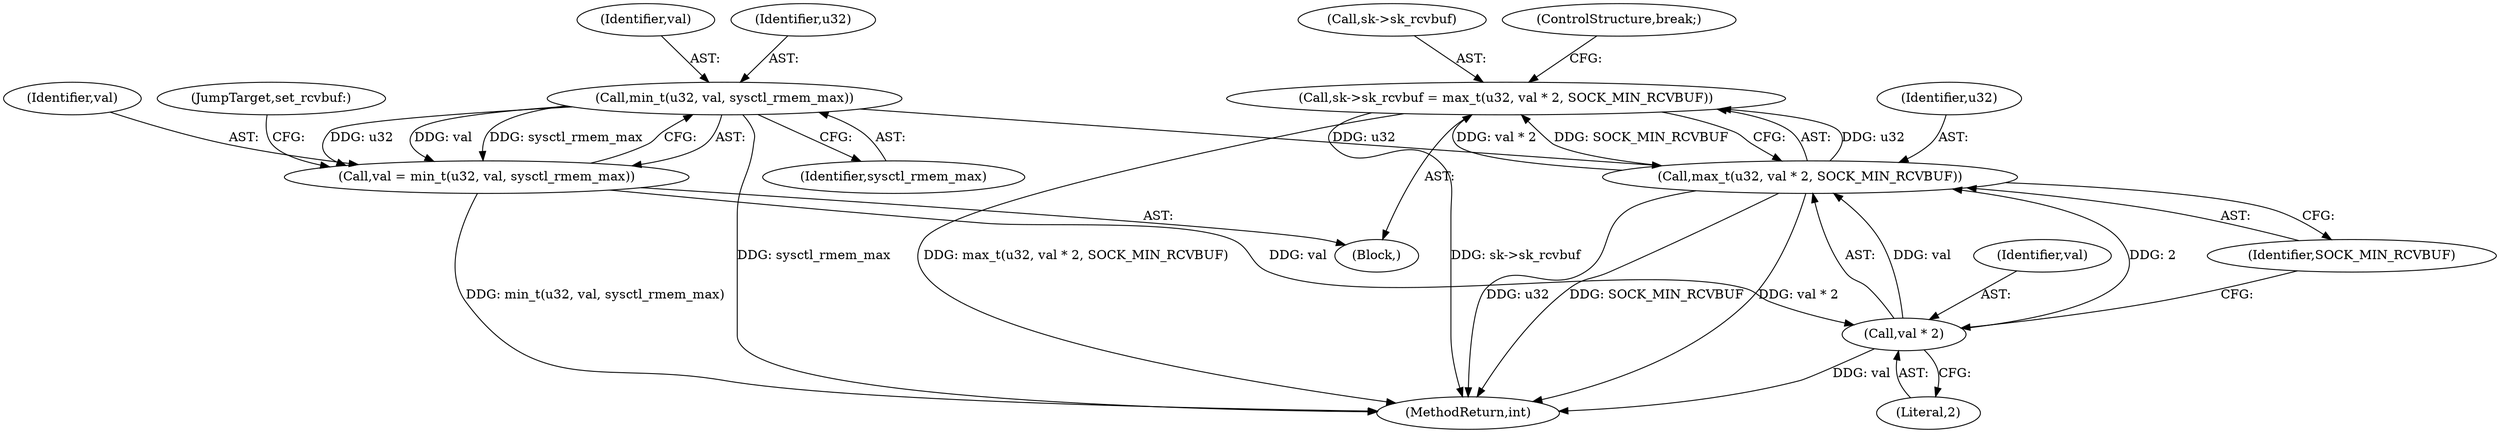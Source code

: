 digraph "0_linux_3e10986d1d698140747fcfc2761ec9cb64c1d582@pointer" {
"1000263" [label="(Call,sk->sk_rcvbuf = max_t(u32, val * 2, SOCK_MIN_RCVBUF))"];
"1000267" [label="(Call,max_t(u32, val * 2, SOCK_MIN_RCVBUF))"];
"1000253" [label="(Call,min_t(u32, val, sysctl_rmem_max))"];
"1000269" [label="(Call,val * 2)"];
"1000251" [label="(Call,val = min_t(u32, val, sysctl_rmem_max))"];
"1000268" [label="(Identifier,u32)"];
"1000270" [label="(Identifier,val)"];
"1000253" [label="(Call,min_t(u32, val, sysctl_rmem_max))"];
"1000269" [label="(Call,val * 2)"];
"1000255" [label="(Identifier,val)"];
"1000267" [label="(Call,max_t(u32, val * 2, SOCK_MIN_RCVBUF))"];
"1000264" [label="(Call,sk->sk_rcvbuf)"];
"1000252" [label="(Identifier,val)"];
"1000271" [label="(Literal,2)"];
"1000257" [label="(JumpTarget,set_rcvbuf:)"];
"1000251" [label="(Call,val = min_t(u32, val, sysctl_rmem_max))"];
"1000263" [label="(Call,sk->sk_rcvbuf = max_t(u32, val * 2, SOCK_MIN_RCVBUF))"];
"1000668" [label="(MethodReturn,int)"];
"1000254" [label="(Identifier,u32)"];
"1000273" [label="(ControlStructure,break;)"];
"1000163" [label="(Block,)"];
"1000256" [label="(Identifier,sysctl_rmem_max)"];
"1000272" [label="(Identifier,SOCK_MIN_RCVBUF)"];
"1000263" -> "1000163"  [label="AST: "];
"1000263" -> "1000267"  [label="CFG: "];
"1000264" -> "1000263"  [label="AST: "];
"1000267" -> "1000263"  [label="AST: "];
"1000273" -> "1000263"  [label="CFG: "];
"1000263" -> "1000668"  [label="DDG: max_t(u32, val * 2, SOCK_MIN_RCVBUF)"];
"1000263" -> "1000668"  [label="DDG: sk->sk_rcvbuf"];
"1000267" -> "1000263"  [label="DDG: u32"];
"1000267" -> "1000263"  [label="DDG: val * 2"];
"1000267" -> "1000263"  [label="DDG: SOCK_MIN_RCVBUF"];
"1000267" -> "1000272"  [label="CFG: "];
"1000268" -> "1000267"  [label="AST: "];
"1000269" -> "1000267"  [label="AST: "];
"1000272" -> "1000267"  [label="AST: "];
"1000267" -> "1000668"  [label="DDG: val * 2"];
"1000267" -> "1000668"  [label="DDG: u32"];
"1000267" -> "1000668"  [label="DDG: SOCK_MIN_RCVBUF"];
"1000253" -> "1000267"  [label="DDG: u32"];
"1000269" -> "1000267"  [label="DDG: val"];
"1000269" -> "1000267"  [label="DDG: 2"];
"1000253" -> "1000251"  [label="AST: "];
"1000253" -> "1000256"  [label="CFG: "];
"1000254" -> "1000253"  [label="AST: "];
"1000255" -> "1000253"  [label="AST: "];
"1000256" -> "1000253"  [label="AST: "];
"1000251" -> "1000253"  [label="CFG: "];
"1000253" -> "1000668"  [label="DDG: sysctl_rmem_max"];
"1000253" -> "1000251"  [label="DDG: u32"];
"1000253" -> "1000251"  [label="DDG: val"];
"1000253" -> "1000251"  [label="DDG: sysctl_rmem_max"];
"1000269" -> "1000271"  [label="CFG: "];
"1000270" -> "1000269"  [label="AST: "];
"1000271" -> "1000269"  [label="AST: "];
"1000272" -> "1000269"  [label="CFG: "];
"1000269" -> "1000668"  [label="DDG: val"];
"1000251" -> "1000269"  [label="DDG: val"];
"1000251" -> "1000163"  [label="AST: "];
"1000252" -> "1000251"  [label="AST: "];
"1000257" -> "1000251"  [label="CFG: "];
"1000251" -> "1000668"  [label="DDG: min_t(u32, val, sysctl_rmem_max)"];
}
